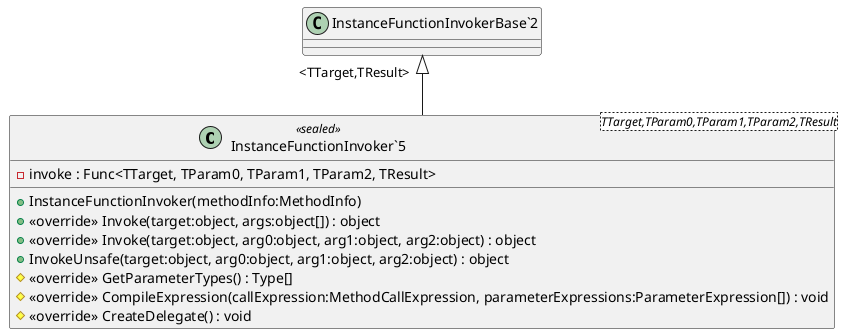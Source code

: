 @startuml
class "InstanceFunctionInvoker`5"<TTarget,TParam0,TParam1,TParam2,TResult> <<sealed>> {
    + InstanceFunctionInvoker(methodInfo:MethodInfo)
    - invoke : Func<TTarget, TParam0, TParam1, TParam2, TResult>
    + <<override>> Invoke(target:object, args:object[]) : object
    + <<override>> Invoke(target:object, arg0:object, arg1:object, arg2:object) : object
    + InvokeUnsafe(target:object, arg0:object, arg1:object, arg2:object) : object
    # <<override>> GetParameterTypes() : Type[]
    # <<override>> CompileExpression(callExpression:MethodCallExpression, parameterExpressions:ParameterExpression[]) : void
    # <<override>> CreateDelegate() : void
}
"InstanceFunctionInvokerBase`2" "<TTarget,TResult>" <|-- "InstanceFunctionInvoker`5"
@enduml
